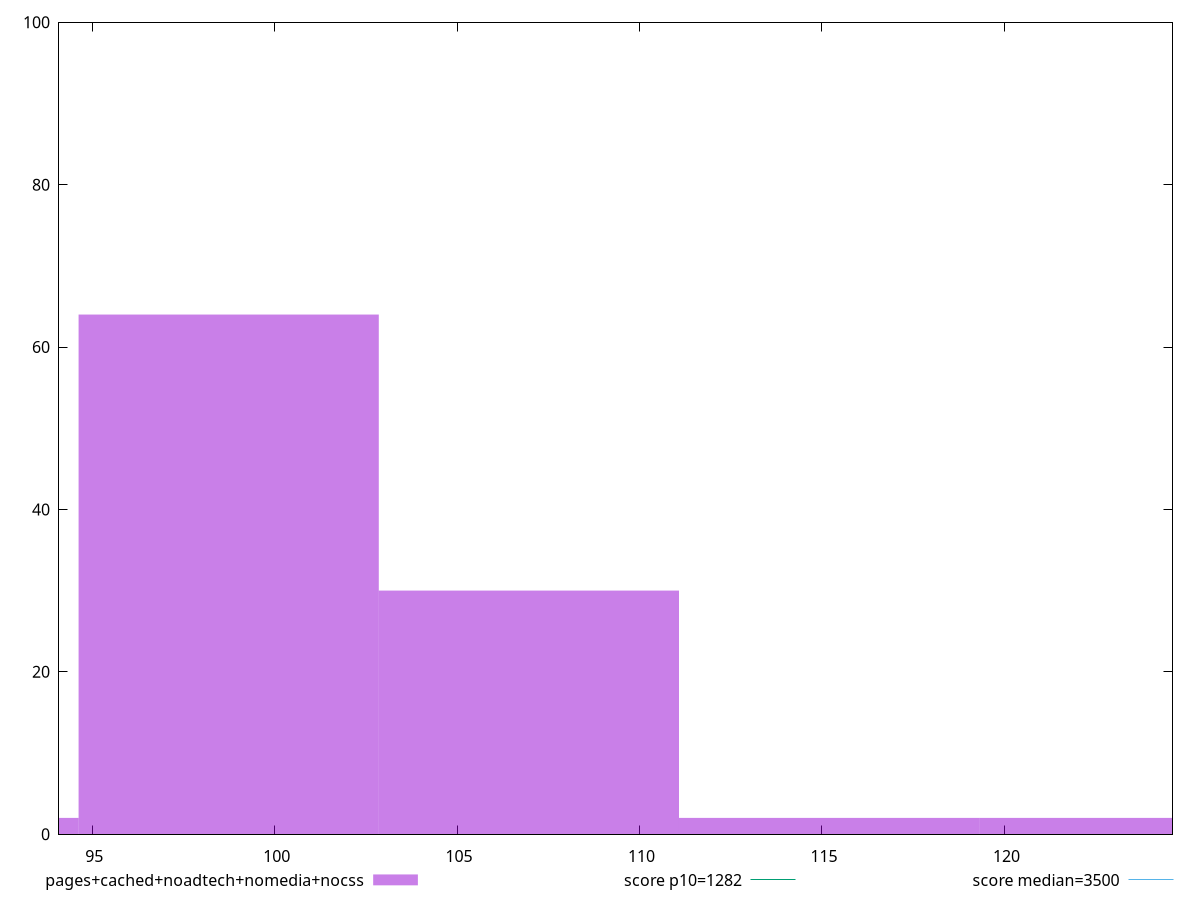 reset

$pagesCachedNoadtechNomediaNocss <<EOF
106.96737324381347 30
98.73911376352012 64
115.19563272410682 2
90.51085428322679 2
123.42389220440016 2
EOF

set key outside below
set boxwidth 8.228259480293344
set xrange [94.088:124.60800000000002]
set yrange [0:100]
set trange [0:100]
set style fill transparent solid 0.5 noborder

set parametric
set terminal svg size 640, 490 enhanced background rgb 'white'
set output "report_00018_2021-02-10T15-25-16.877Z/bootup-time/comparison/histogram/4_vs_5.svg"

plot $pagesCachedNoadtechNomediaNocss title "pages+cached+noadtech+nomedia+nocss" with boxes, \
     1282,t title "score p10=1282", \
     3500,t title "score median=3500"

reset
